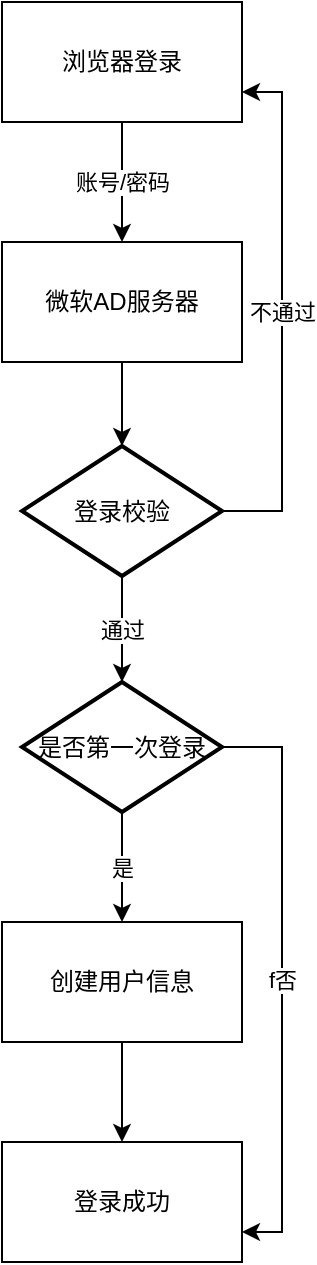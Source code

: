 <mxfile version="13.10.9" type="github">
  <diagram id="3_leCuQxcKob-mFhwr9k" name="Page-1">
    <mxGraphModel dx="1550" dy="778" grid="1" gridSize="10" guides="1" tooltips="1" connect="1" arrows="1" fold="1" page="1" pageScale="1" pageWidth="827" pageHeight="1169" math="0" shadow="0">
      <root>
        <mxCell id="0" />
        <mxCell id="1" parent="0" />
        <mxCell id="znTiQh1u2bCukuswLQQQ-19" value="通过" style="edgeStyle=orthogonalEdgeStyle;rounded=0;orthogonalLoop=1;jettySize=auto;html=1;" edge="1" parent="1" source="znTiQh1u2bCukuswLQQQ-12" target="znTiQh1u2bCukuswLQQQ-18">
          <mxGeometry relative="1" as="geometry" />
        </mxCell>
        <mxCell id="znTiQh1u2bCukuswLQQQ-20" value="不通过" style="edgeStyle=orthogonalEdgeStyle;rounded=0;orthogonalLoop=1;jettySize=auto;html=1;entryX=1;entryY=0.75;entryDx=0;entryDy=0;" edge="1" parent="1" source="znTiQh1u2bCukuswLQQQ-12" target="znTiQh1u2bCukuswLQQQ-13">
          <mxGeometry relative="1" as="geometry">
            <mxPoint x="520" y="370" as="targetPoint" />
            <Array as="points">
              <mxPoint x="460" y="585" />
              <mxPoint x="460" y="375" />
            </Array>
          </mxGeometry>
        </mxCell>
        <mxCell id="znTiQh1u2bCukuswLQQQ-12" value="登录校验" style="strokeWidth=2;html=1;shape=mxgraph.flowchart.decision;whiteSpace=wrap;" vertex="1" parent="1">
          <mxGeometry x="330" y="552" width="100" height="65" as="geometry" />
        </mxCell>
        <mxCell id="znTiQh1u2bCukuswLQQQ-15" value="账号/密码" style="edgeStyle=orthogonalEdgeStyle;rounded=0;orthogonalLoop=1;jettySize=auto;html=1;" edge="1" parent="1" source="znTiQh1u2bCukuswLQQQ-13" target="znTiQh1u2bCukuswLQQQ-14">
          <mxGeometry relative="1" as="geometry" />
        </mxCell>
        <mxCell id="znTiQh1u2bCukuswLQQQ-13" value="浏览器登录" style="rounded=0;whiteSpace=wrap;html=1;" vertex="1" parent="1">
          <mxGeometry x="320" y="330" width="120" height="60" as="geometry" />
        </mxCell>
        <mxCell id="znTiQh1u2bCukuswLQQQ-16" value="" style="edgeStyle=orthogonalEdgeStyle;rounded=0;orthogonalLoop=1;jettySize=auto;html=1;" edge="1" parent="1" source="znTiQh1u2bCukuswLQQQ-14" target="znTiQh1u2bCukuswLQQQ-12">
          <mxGeometry relative="1" as="geometry" />
        </mxCell>
        <mxCell id="znTiQh1u2bCukuswLQQQ-14" value="微软AD服务器" style="rounded=0;whiteSpace=wrap;html=1;" vertex="1" parent="1">
          <mxGeometry x="320" y="450" width="120" height="60" as="geometry" />
        </mxCell>
        <mxCell id="znTiQh1u2bCukuswLQQQ-26" value="是" style="edgeStyle=orthogonalEdgeStyle;rounded=0;orthogonalLoop=1;jettySize=auto;html=1;" edge="1" parent="1" source="znTiQh1u2bCukuswLQQQ-18" target="znTiQh1u2bCukuswLQQQ-24">
          <mxGeometry relative="1" as="geometry" />
        </mxCell>
        <mxCell id="znTiQh1u2bCukuswLQQQ-28" value="f否" style="edgeStyle=orthogonalEdgeStyle;rounded=0;orthogonalLoop=1;jettySize=auto;html=1;entryX=1;entryY=0.75;entryDx=0;entryDy=0;" edge="1" parent="1" source="znTiQh1u2bCukuswLQQQ-18" target="znTiQh1u2bCukuswLQQQ-25">
          <mxGeometry relative="1" as="geometry">
            <Array as="points">
              <mxPoint x="460" y="703" />
              <mxPoint x="460" y="945" />
            </Array>
          </mxGeometry>
        </mxCell>
        <mxCell id="znTiQh1u2bCukuswLQQQ-18" value="是否第一次登录" style="strokeWidth=2;html=1;shape=mxgraph.flowchart.decision;whiteSpace=wrap;" vertex="1" parent="1">
          <mxGeometry x="330" y="670" width="100" height="65" as="geometry" />
        </mxCell>
        <mxCell id="znTiQh1u2bCukuswLQQQ-27" style="edgeStyle=orthogonalEdgeStyle;rounded=0;orthogonalLoop=1;jettySize=auto;html=1;entryX=0.5;entryY=0;entryDx=0;entryDy=0;" edge="1" parent="1" source="znTiQh1u2bCukuswLQQQ-24" target="znTiQh1u2bCukuswLQQQ-25">
          <mxGeometry relative="1" as="geometry" />
        </mxCell>
        <mxCell id="znTiQh1u2bCukuswLQQQ-24" value="创建用户信息" style="rounded=0;whiteSpace=wrap;html=1;" vertex="1" parent="1">
          <mxGeometry x="320" y="790" width="120" height="60" as="geometry" />
        </mxCell>
        <mxCell id="znTiQh1u2bCukuswLQQQ-25" value="登录成功" style="rounded=0;whiteSpace=wrap;html=1;" vertex="1" parent="1">
          <mxGeometry x="320" y="900" width="120" height="60" as="geometry" />
        </mxCell>
      </root>
    </mxGraphModel>
  </diagram>
</mxfile>
